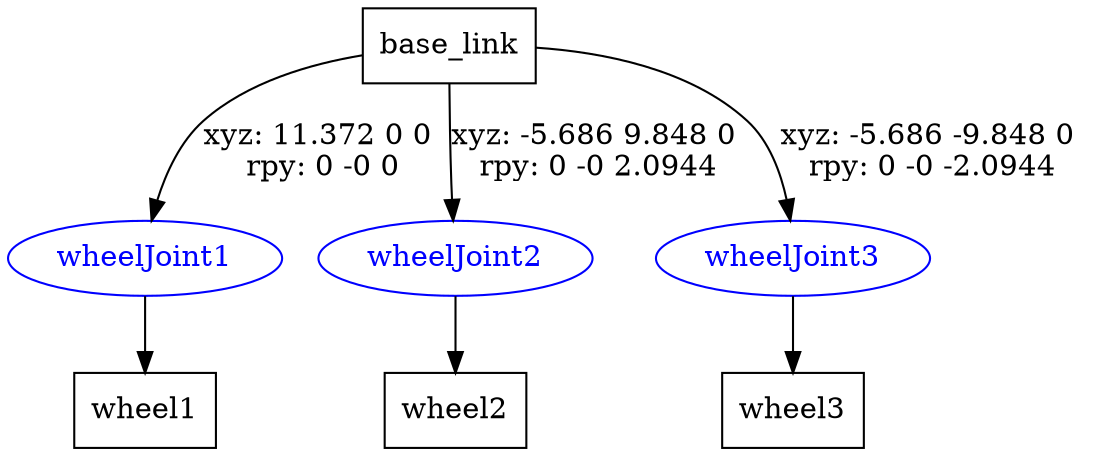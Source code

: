 digraph G {
node [shape=box];
"base_link" [label="base_link"];
"wheel1" [label="wheel1"];
"wheel2" [label="wheel2"];
"wheel3" [label="wheel3"];
node [shape=ellipse, color=blue, fontcolor=blue];
"base_link" -> "wheelJoint1" [label="xyz: 11.372 0 0 \nrpy: 0 -0 0"]
"wheelJoint1" -> "wheel1"
"base_link" -> "wheelJoint2" [label="xyz: -5.686 9.848 0 \nrpy: 0 -0 2.0944"]
"wheelJoint2" -> "wheel2"
"base_link" -> "wheelJoint3" [label="xyz: -5.686 -9.848 0 \nrpy: 0 -0 -2.0944"]
"wheelJoint3" -> "wheel3"
}
